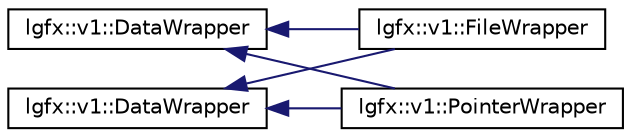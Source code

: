 digraph "Graphical Class Hierarchy"
{
 // LATEX_PDF_SIZE
  edge [fontname="Helvetica",fontsize="10",labelfontname="Helvetica",labelfontsize="10"];
  node [fontname="Helvetica",fontsize="10",shape=record];
  rankdir="LR";
  Node177 [label="lgfx::v1::DataWrapper",height=0.2,width=0.4,color="black", fillcolor="white", style="filled",URL="$d8/d54/structlgfx_1_1v1_1_1DataWrapper.html",tooltip=" "];
  Node177 -> Node1 [dir="back",color="midnightblue",fontsize="10",style="solid",fontname="Helvetica"];
  Node1 [label="lgfx::v1::FileWrapper",height=0.2,width=0.4,color="black", fillcolor="white", style="filled",URL="$d0/d3a/structlgfx_1_1v1_1_1FileWrapper.html",tooltip=" "];
  Node177 -> Node2 [dir="back",color="midnightblue",fontsize="10",style="solid",fontname="Helvetica"];
  Node2 [label="lgfx::v1::PointerWrapper",height=0.2,width=0.4,color="black", fillcolor="white", style="filled",URL="$d4/d19/structlgfx_1_1v1_1_1PointerWrapper.html",tooltip=" "];
  Node0 [label="lgfx::v1::DataWrapper",height=0.2,width=0.4,color="black", fillcolor="white", style="filled",URL="$d8/d54/structlgfx_1_1v1_1_1DataWrapper.html",tooltip=" "];
  Node0 -> Node1 [dir="back",color="midnightblue",fontsize="10",style="solid",fontname="Helvetica"];
  Node0 -> Node2 [dir="back",color="midnightblue",fontsize="10",style="solid",fontname="Helvetica"];
}
